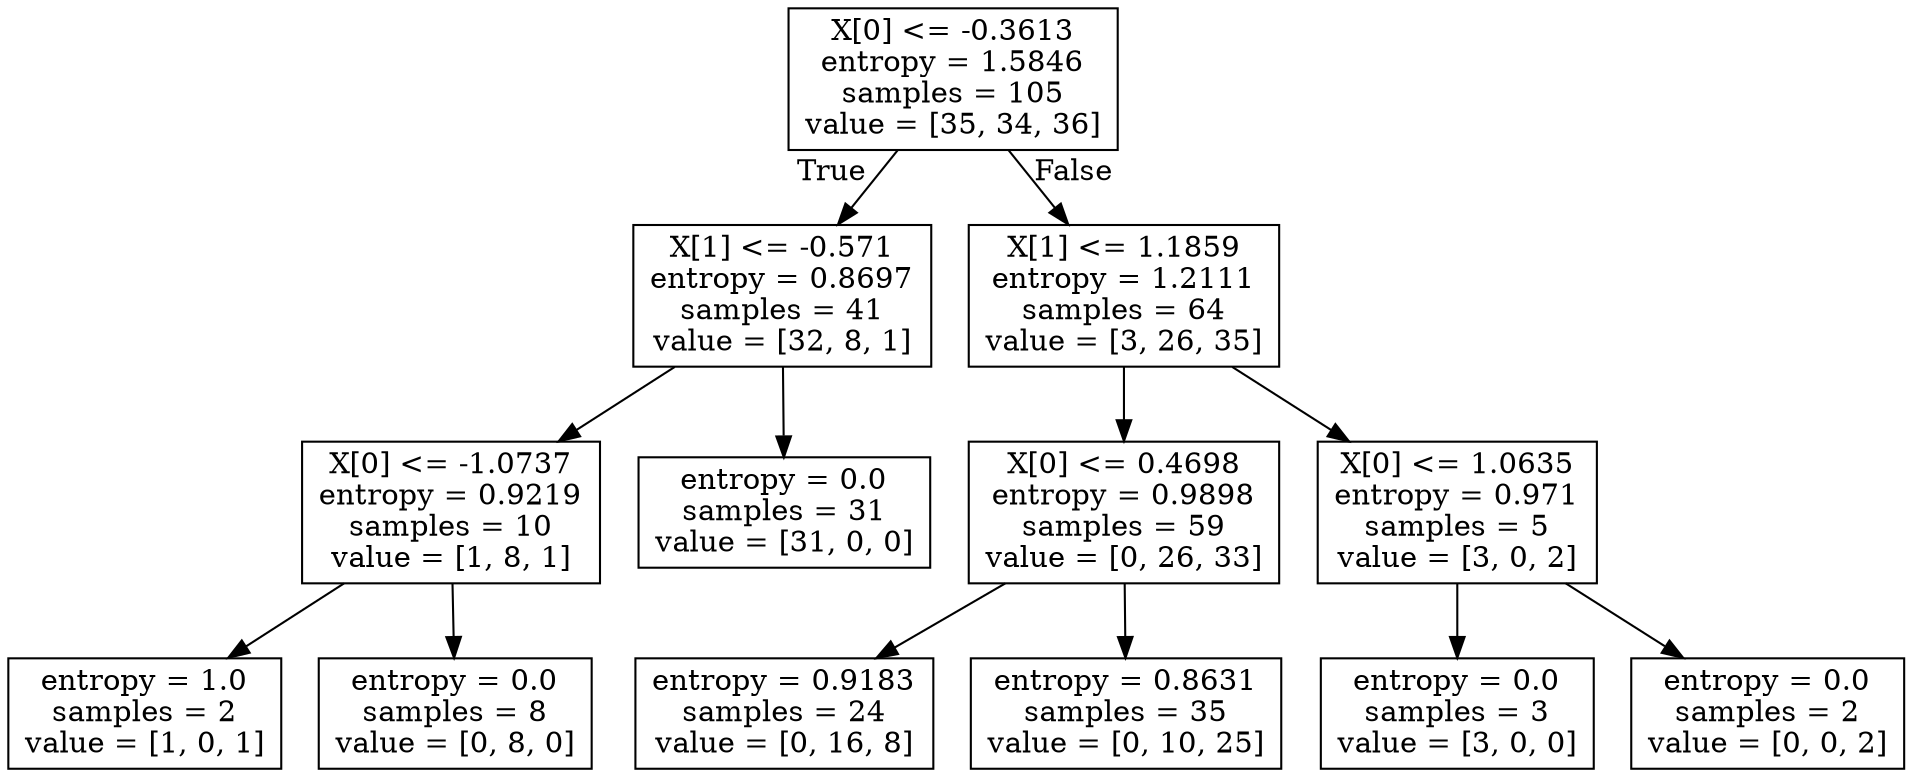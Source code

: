 digraph Tree {
node [shape=box] ;
0 [label="X[0] <= -0.3613\nentropy = 1.5846\nsamples = 105\nvalue = [35, 34, 36]"] ;
1 [label="X[1] <= -0.571\nentropy = 0.8697\nsamples = 41\nvalue = [32, 8, 1]"] ;
0 -> 1 [labeldistance=2.5, labelangle=45, headlabel="True"] ;
2 [label="X[0] <= -1.0737\nentropy = 0.9219\nsamples = 10\nvalue = [1, 8, 1]"] ;
1 -> 2 ;
3 [label="entropy = 1.0\nsamples = 2\nvalue = [1, 0, 1]"] ;
2 -> 3 ;
4 [label="entropy = 0.0\nsamples = 8\nvalue = [0, 8, 0]"] ;
2 -> 4 ;
5 [label="entropy = 0.0\nsamples = 31\nvalue = [31, 0, 0]"] ;
1 -> 5 ;
6 [label="X[1] <= 1.1859\nentropy = 1.2111\nsamples = 64\nvalue = [3, 26, 35]"] ;
0 -> 6 [labeldistance=2.5, labelangle=-45, headlabel="False"] ;
7 [label="X[0] <= 0.4698\nentropy = 0.9898\nsamples = 59\nvalue = [0, 26, 33]"] ;
6 -> 7 ;
8 [label="entropy = 0.9183\nsamples = 24\nvalue = [0, 16, 8]"] ;
7 -> 8 ;
9 [label="entropy = 0.8631\nsamples = 35\nvalue = [0, 10, 25]"] ;
7 -> 9 ;
10 [label="X[0] <= 1.0635\nentropy = 0.971\nsamples = 5\nvalue = [3, 0, 2]"] ;
6 -> 10 ;
11 [label="entropy = 0.0\nsamples = 3\nvalue = [3, 0, 0]"] ;
10 -> 11 ;
12 [label="entropy = 0.0\nsamples = 2\nvalue = [0, 0, 2]"] ;
10 -> 12 ;
}